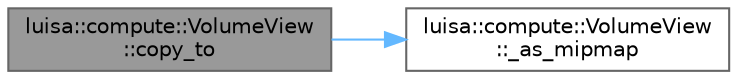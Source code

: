 digraph "luisa::compute::VolumeView::copy_to"
{
 // LATEX_PDF_SIZE
  bgcolor="transparent";
  edge [fontname=Helvetica,fontsize=10,labelfontname=Helvetica,labelfontsize=10];
  node [fontname=Helvetica,fontsize=10,shape=box,height=0.2,width=0.4];
  rankdir="LR";
  Node1 [id="Node000001",label="luisa::compute::VolumeView\l::copy_to",height=0.2,width=0.4,color="gray40", fillcolor="grey60", style="filled", fontcolor="black",tooltip=" "];
  Node1 -> Node2 [id="edge1_Node000001_Node000002",color="steelblue1",style="solid",tooltip=" "];
  Node2 [id="Node000002",label="luisa::compute::VolumeView\l::_as_mipmap",height=0.2,width=0.4,color="grey40", fillcolor="white", style="filled",URL="$classluisa_1_1compute_1_1_volume_view.html#a589030e6d64b80f40d94564e4fe961d2",tooltip=" "];
}
